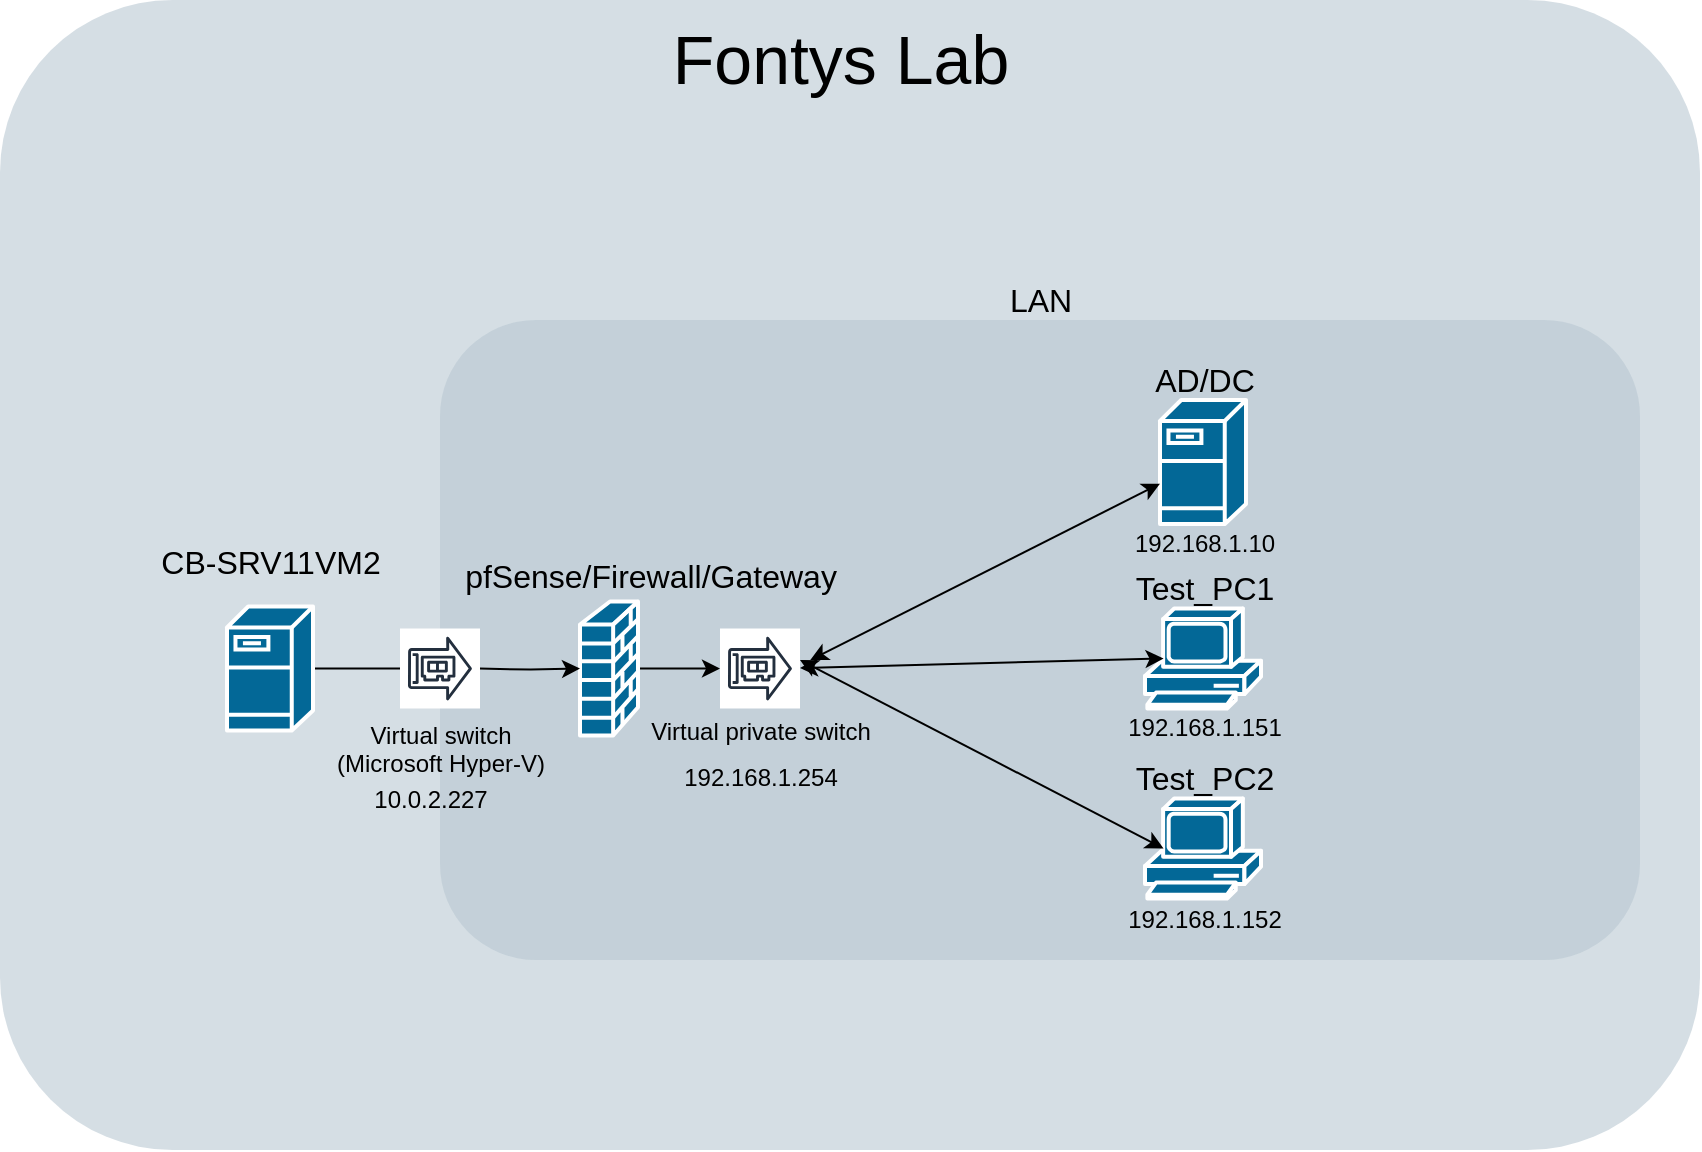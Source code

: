 <mxfile version="15.8.7" type="device"><diagram id="6a731a19-8d31-9384-78a2-239565b7b9f0" name="Page-1"><mxGraphModel dx="1756" dy="597" grid="1" gridSize="10" guides="1" tooltips="1" connect="1" arrows="1" fold="1" page="1" pageScale="1" pageWidth="827" pageHeight="1169" background="none" math="0" shadow="0"><root><mxCell id="0"/><mxCell id="1" parent="0"/><mxCell id="2093" value="" style="rounded=1;whiteSpace=wrap;html=1;strokeColor=none;fillColor=#BAC8D3;fontSize=24;fontColor=#23445D;align=center;opacity=60;" parent="1" vertex="1"><mxGeometry x="-130" y="570" width="850" height="575" as="geometry"/></mxCell><mxCell id="1cNNCwRkQ6_v1R2uoqRU-2257" value="&lt;font style=&quot;font-size: 34px&quot;&gt;Fontys Lab&lt;/font&gt;" style="text;html=1;align=center;verticalAlign=middle;resizable=0;points=[];autosize=1;strokeColor=none;fillColor=none;" vertex="1" parent="1"><mxGeometry x="200" y="585" width="180" height="30" as="geometry"/></mxCell><mxCell id="1cNNCwRkQ6_v1R2uoqRU-2278" value="" style="edgeStyle=orthogonalEdgeStyle;rounded=0;orthogonalLoop=1;jettySize=auto;html=1;fontSize=12;entryX=0;entryY=0.5;entryDx=0;entryDy=0;entryPerimeter=0;" edge="1" parent="1" source="1cNNCwRkQ6_v1R2uoqRU-2260"><mxGeometry relative="1" as="geometry"><mxPoint x="80.0" y="904.25" as="targetPoint"/></mxGeometry></mxCell><mxCell id="1cNNCwRkQ6_v1R2uoqRU-2260" value="" style="shape=mxgraph.cisco.servers.fileserver;sketch=0;html=1;pointerEvents=1;dashed=0;fillColor=#036897;strokeColor=#ffffff;strokeWidth=2;verticalLabelPosition=bottom;verticalAlign=top;align=center;outlineConnect=0;fontSize=34;" vertex="1" parent="1"><mxGeometry x="-16.5" y="873.25" width="43" height="62" as="geometry"/></mxCell><mxCell id="1cNNCwRkQ6_v1R2uoqRU-2262" value="&lt;font style=&quot;font-size: 16px&quot;&gt;CB-SRV11VM2&lt;/font&gt;" style="text;html=1;align=center;verticalAlign=middle;resizable=0;points=[];autosize=1;strokeColor=none;fillColor=none;fontSize=34;" vertex="1" parent="1"><mxGeometry x="-60" y="820" width="130" height="50" as="geometry"/></mxCell><mxCell id="1cNNCwRkQ6_v1R2uoqRU-2263" value="" style="rounded=1;whiteSpace=wrap;html=1;strokeColor=none;fillColor=#BAC8D3;fontSize=24;fontColor=#23445D;align=center;opacity=60;" vertex="1" parent="1"><mxGeometry x="90" y="730" width="600" height="320" as="geometry"/></mxCell><mxCell id="1cNNCwRkQ6_v1R2uoqRU-2265" value="" style="shape=mxgraph.cisco.servers.fileserver;sketch=0;html=1;pointerEvents=1;dashed=0;fillColor=#036897;strokeColor=#ffffff;strokeWidth=2;verticalLabelPosition=bottom;verticalAlign=top;align=center;outlineConnect=0;fontSize=34;" vertex="1" parent="1"><mxGeometry x="450" y="770" width="43" height="62" as="geometry"/></mxCell><mxCell id="1cNNCwRkQ6_v1R2uoqRU-2266" value="AD/DC" style="text;html=1;align=center;verticalAlign=middle;resizable=0;points=[];autosize=1;strokeColor=none;fillColor=none;fontSize=16;" vertex="1" parent="1"><mxGeometry x="436.5" y="750" width="70" height="20" as="geometry"/></mxCell><mxCell id="1cNNCwRkQ6_v1R2uoqRU-2267" value="LAN" style="text;html=1;align=center;verticalAlign=middle;resizable=0;points=[];autosize=1;strokeColor=none;fillColor=none;fontSize=16;" vertex="1" parent="1"><mxGeometry x="365" y="710" width="50" height="20" as="geometry"/></mxCell><mxCell id="1cNNCwRkQ6_v1R2uoqRU-2273" value="" style="edgeStyle=orthogonalEdgeStyle;rounded=0;orthogonalLoop=1;jettySize=auto;html=1;fontSize=16;" edge="1" parent="1" source="1cNNCwRkQ6_v1R2uoqRU-2268"><mxGeometry relative="1" as="geometry"><mxPoint x="230" y="904.31" as="targetPoint"/></mxGeometry></mxCell><mxCell id="1cNNCwRkQ6_v1R2uoqRU-2268" value="" style="shape=mxgraph.cisco.security.firewall;sketch=0;html=1;pointerEvents=1;dashed=0;fillColor=#036897;strokeColor=#ffffff;strokeWidth=2;verticalLabelPosition=bottom;verticalAlign=top;align=center;outlineConnect=0;fontSize=16;" vertex="1" parent="1"><mxGeometry x="160" y="870.75" width="29" height="67" as="geometry"/></mxCell><mxCell id="1cNNCwRkQ6_v1R2uoqRU-2269" value="pfSense/Firewall/Gateway" style="text;html=1;align=center;verticalAlign=middle;resizable=0;points=[];autosize=1;strokeColor=none;fillColor=none;fontSize=16;" vertex="1" parent="1"><mxGeometry x="94.5" y="847.5" width="200" height="20" as="geometry"/></mxCell><mxCell id="1cNNCwRkQ6_v1R2uoqRU-2270" value="" style="shape=mxgraph.cisco.computers_and_peripherals.pc;sketch=0;html=1;pointerEvents=1;dashed=0;fillColor=#036897;strokeColor=#ffffff;strokeWidth=2;verticalLabelPosition=bottom;verticalAlign=top;align=center;outlineConnect=0;fontSize=16;" vertex="1" parent="1"><mxGeometry x="442.5" y="969.25" width="58" height="50" as="geometry"/></mxCell><mxCell id="1cNNCwRkQ6_v1R2uoqRU-2271" value="" style="shape=mxgraph.cisco.computers_and_peripherals.pc;sketch=0;html=1;pointerEvents=1;dashed=0;fillColor=#036897;strokeColor=#ffffff;strokeWidth=2;verticalLabelPosition=bottom;verticalAlign=top;align=center;outlineConnect=0;fontSize=16;" vertex="1" parent="1"><mxGeometry x="442.5" y="874.25" width="58" height="50" as="geometry"/></mxCell><mxCell id="1cNNCwRkQ6_v1R2uoqRU-2274" value="&lt;font style=&quot;font-size: 12px&quot;&gt;Virtual private switch&lt;/font&gt;" style="text;html=1;align=center;verticalAlign=middle;resizable=0;points=[];autosize=1;strokeColor=none;fillColor=none;fontSize=16;" vertex="1" parent="1"><mxGeometry x="185" y="919.25" width="130" height="30" as="geometry"/></mxCell><mxCell id="1cNNCwRkQ6_v1R2uoqRU-2280" value="" style="edgeStyle=orthogonalEdgeStyle;rounded=0;orthogonalLoop=1;jettySize=auto;html=1;fontSize=12;" edge="1" parent="1" target="1cNNCwRkQ6_v1R2uoqRU-2268"><mxGeometry relative="1" as="geometry"><mxPoint x="109.77" y="904.31" as="sourcePoint"/></mxGeometry></mxCell><mxCell id="1cNNCwRkQ6_v1R2uoqRU-2281" value="" style="endArrow=classic;startArrow=classic;html=1;rounded=0;fontSize=12;exitX=1.128;exitY=0.394;exitDx=0;exitDy=0;exitPerimeter=0;" edge="1" parent="1" source="1cNNCwRkQ6_v1R2uoqRU-2295" target="1cNNCwRkQ6_v1R2uoqRU-2265"><mxGeometry width="50" height="50" relative="1" as="geometry"><mxPoint x="259.77" y="904.25" as="sourcePoint"/><mxPoint x="350" y="830" as="targetPoint"/></mxGeometry></mxCell><mxCell id="1cNNCwRkQ6_v1R2uoqRU-2283" value="" style="endArrow=classic;startArrow=classic;html=1;rounded=0;fontSize=12;entryX=0.16;entryY=0.5;entryDx=0;entryDy=0;entryPerimeter=0;" edge="1" parent="1" target="1cNNCwRkQ6_v1R2uoqRU-2270"><mxGeometry width="50" height="50" relative="1" as="geometry"><mxPoint x="270" y="900" as="sourcePoint"/><mxPoint x="470.0" y="831.484" as="targetPoint"/></mxGeometry></mxCell><mxCell id="1cNNCwRkQ6_v1R2uoqRU-2284" value="192.168.1.254" style="text;html=1;align=center;verticalAlign=middle;resizable=0;points=[];autosize=1;strokeColor=none;fillColor=none;fontSize=12;" vertex="1" parent="1"><mxGeometry x="204.5" y="949.25" width="90" height="20" as="geometry"/></mxCell><mxCell id="1cNNCwRkQ6_v1R2uoqRU-2289" value="&lt;span style=&quot;color: rgb(0 , 0 , 0)&quot;&gt;Virtual switch&lt;/span&gt;&lt;br style=&quot;color: rgb(0 , 0 , 0)&quot;&gt;&lt;span style=&quot;color: rgb(0 , 0 , 0)&quot;&gt;(Microsoft Hyper-V)&lt;/span&gt;" style="sketch=0;outlineConnect=0;fontColor=#232F3E;gradientColor=none;strokeColor=#232F3E;fillColor=#ffffff;dashed=0;verticalLabelPosition=bottom;verticalAlign=top;align=center;html=1;fontSize=12;fontStyle=0;aspect=fixed;shape=mxgraph.aws4.resourceIcon;resIcon=mxgraph.aws4.elastic_network_adapter;" vertex="1" parent="1"><mxGeometry x="70" y="884.25" width="40" height="40" as="geometry"/></mxCell><mxCell id="1cNNCwRkQ6_v1R2uoqRU-2290" value="10.0.2.227" style="text;html=1;align=center;verticalAlign=middle;resizable=0;points=[];autosize=1;strokeColor=none;fillColor=none;fontSize=12;" vertex="1" parent="1"><mxGeometry x="50" y="960" width="70" height="20" as="geometry"/></mxCell><mxCell id="1cNNCwRkQ6_v1R2uoqRU-2291" value="" style="endArrow=classic;startArrow=classic;html=1;rounded=0;fontSize=12;entryX=0.16;entryY=0.5;entryDx=0;entryDy=0;entryPerimeter=0;" edge="1" parent="1" target="1cNNCwRkQ6_v1R2uoqRU-2271"><mxGeometry width="50" height="50" relative="1" as="geometry"><mxPoint x="270" y="904" as="sourcePoint"/><mxPoint x="460.0" y="821.484" as="targetPoint"/></mxGeometry></mxCell><mxCell id="1cNNCwRkQ6_v1R2uoqRU-2292" value="192.168.1.152" style="text;html=1;align=center;verticalAlign=middle;resizable=0;points=[];autosize=1;strokeColor=none;fillColor=none;fontSize=12;" vertex="1" parent="1"><mxGeometry x="426.5" y="1020" width="90" height="20" as="geometry"/></mxCell><mxCell id="1cNNCwRkQ6_v1R2uoqRU-2293" value="192.168.1.151" style="text;html=1;align=center;verticalAlign=middle;resizable=0;points=[];autosize=1;strokeColor=none;fillColor=none;fontSize=12;" vertex="1" parent="1"><mxGeometry x="426.5" y="924.25" width="90" height="20" as="geometry"/></mxCell><mxCell id="1cNNCwRkQ6_v1R2uoqRU-2294" value="192.168.1.10" style="text;html=1;align=center;verticalAlign=middle;resizable=0;points=[];autosize=1;strokeColor=none;fillColor=none;fontSize=12;" vertex="1" parent="1"><mxGeometry x="426.5" y="832" width="90" height="20" as="geometry"/></mxCell><mxCell id="1cNNCwRkQ6_v1R2uoqRU-2295" value="" style="sketch=0;outlineConnect=0;fontColor=#232F3E;gradientColor=none;strokeColor=#232F3E;fillColor=#ffffff;dashed=0;verticalLabelPosition=bottom;verticalAlign=top;align=center;html=1;fontSize=12;fontStyle=0;aspect=fixed;shape=mxgraph.aws4.resourceIcon;resIcon=mxgraph.aws4.elastic_network_adapter;" vertex="1" parent="1"><mxGeometry x="230" y="884.25" width="40" height="40" as="geometry"/></mxCell><mxCell id="1cNNCwRkQ6_v1R2uoqRU-2296" value="&lt;font style=&quot;font-size: 16px&quot;&gt;Test_PC1&lt;/font&gt;" style="text;html=1;align=center;verticalAlign=middle;resizable=0;points=[];autosize=1;strokeColor=none;fillColor=none;fontSize=12;" vertex="1" parent="1"><mxGeometry x="431.5" y="854.25" width="80" height="20" as="geometry"/></mxCell><mxCell id="1cNNCwRkQ6_v1R2uoqRU-2297" value="&lt;font style=&quot;font-size: 16px&quot;&gt;Test_PC2&lt;/font&gt;" style="text;html=1;align=center;verticalAlign=middle;resizable=0;points=[];autosize=1;strokeColor=none;fillColor=none;fontSize=12;" vertex="1" parent="1"><mxGeometry x="431.5" y="949.25" width="80" height="20" as="geometry"/></mxCell></root></mxGraphModel></diagram></mxfile>